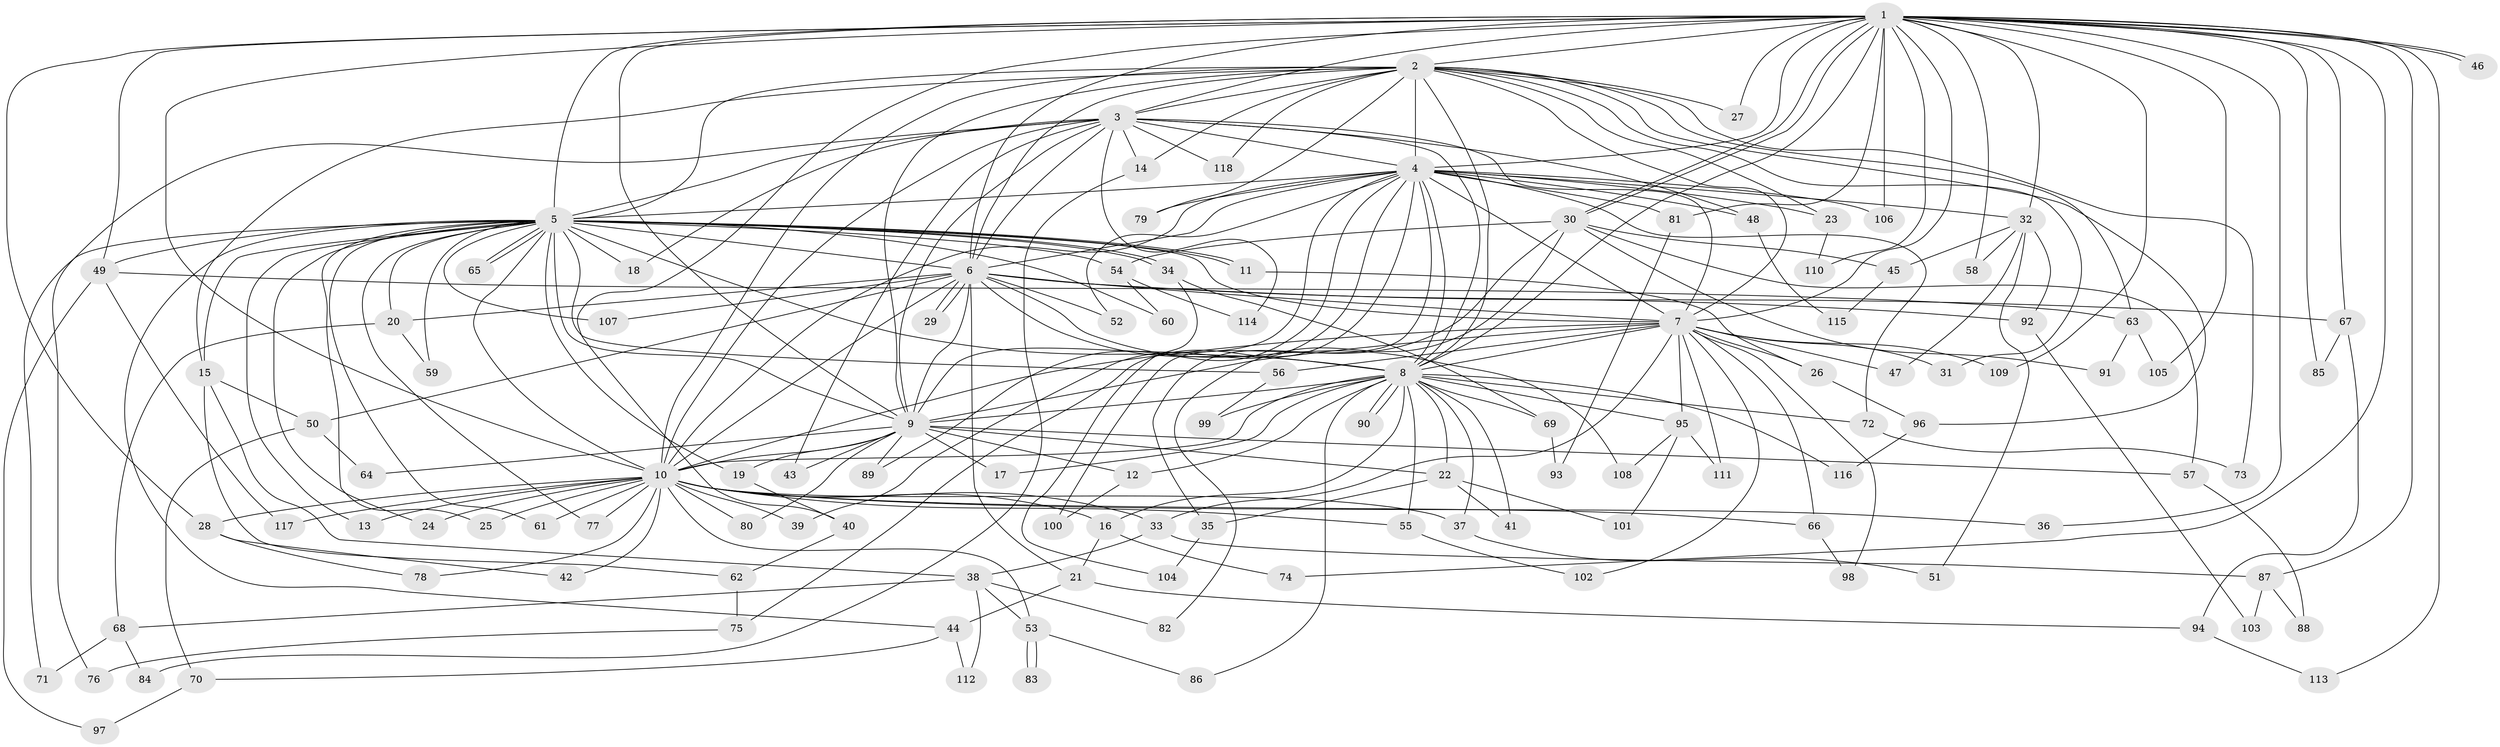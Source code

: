 // Generated by graph-tools (version 1.1) at 2025/25/03/09/25 03:25:42]
// undirected, 118 vertices, 261 edges
graph export_dot {
graph [start="1"]
  node [color=gray90,style=filled];
  1;
  2;
  3;
  4;
  5;
  6;
  7;
  8;
  9;
  10;
  11;
  12;
  13;
  14;
  15;
  16;
  17;
  18;
  19;
  20;
  21;
  22;
  23;
  24;
  25;
  26;
  27;
  28;
  29;
  30;
  31;
  32;
  33;
  34;
  35;
  36;
  37;
  38;
  39;
  40;
  41;
  42;
  43;
  44;
  45;
  46;
  47;
  48;
  49;
  50;
  51;
  52;
  53;
  54;
  55;
  56;
  57;
  58;
  59;
  60;
  61;
  62;
  63;
  64;
  65;
  66;
  67;
  68;
  69;
  70;
  71;
  72;
  73;
  74;
  75;
  76;
  77;
  78;
  79;
  80;
  81;
  82;
  83;
  84;
  85;
  86;
  87;
  88;
  89;
  90;
  91;
  92;
  93;
  94;
  95;
  96;
  97;
  98;
  99;
  100;
  101;
  102;
  103;
  104;
  105;
  106;
  107;
  108;
  109;
  110;
  111;
  112;
  113;
  114;
  115;
  116;
  117;
  118;
  1 -- 2;
  1 -- 3;
  1 -- 4;
  1 -- 5;
  1 -- 6;
  1 -- 7;
  1 -- 8;
  1 -- 9;
  1 -- 10;
  1 -- 27;
  1 -- 28;
  1 -- 30;
  1 -- 30;
  1 -- 32;
  1 -- 36;
  1 -- 40;
  1 -- 46;
  1 -- 46;
  1 -- 49;
  1 -- 58;
  1 -- 67;
  1 -- 74;
  1 -- 81;
  1 -- 85;
  1 -- 87;
  1 -- 105;
  1 -- 106;
  1 -- 109;
  1 -- 110;
  1 -- 113;
  2 -- 3;
  2 -- 4;
  2 -- 5;
  2 -- 6;
  2 -- 7;
  2 -- 8;
  2 -- 9;
  2 -- 10;
  2 -- 14;
  2 -- 15;
  2 -- 23;
  2 -- 27;
  2 -- 31;
  2 -- 63;
  2 -- 73;
  2 -- 79;
  2 -- 96;
  2 -- 118;
  3 -- 4;
  3 -- 5;
  3 -- 6;
  3 -- 7;
  3 -- 8;
  3 -- 9;
  3 -- 10;
  3 -- 14;
  3 -- 18;
  3 -- 43;
  3 -- 48;
  3 -- 76;
  3 -- 114;
  3 -- 118;
  4 -- 5;
  4 -- 6;
  4 -- 7;
  4 -- 8;
  4 -- 9;
  4 -- 10;
  4 -- 23;
  4 -- 32;
  4 -- 39;
  4 -- 48;
  4 -- 52;
  4 -- 72;
  4 -- 75;
  4 -- 79;
  4 -- 81;
  4 -- 89;
  4 -- 100;
  4 -- 106;
  5 -- 6;
  5 -- 7;
  5 -- 8;
  5 -- 9;
  5 -- 10;
  5 -- 11;
  5 -- 11;
  5 -- 13;
  5 -- 15;
  5 -- 18;
  5 -- 19;
  5 -- 20;
  5 -- 24;
  5 -- 25;
  5 -- 34;
  5 -- 34;
  5 -- 44;
  5 -- 49;
  5 -- 54;
  5 -- 56;
  5 -- 59;
  5 -- 60;
  5 -- 61;
  5 -- 65;
  5 -- 65;
  5 -- 71;
  5 -- 77;
  5 -- 107;
  6 -- 7;
  6 -- 8;
  6 -- 9;
  6 -- 10;
  6 -- 20;
  6 -- 21;
  6 -- 29;
  6 -- 29;
  6 -- 50;
  6 -- 52;
  6 -- 67;
  6 -- 92;
  6 -- 107;
  6 -- 108;
  7 -- 8;
  7 -- 9;
  7 -- 10;
  7 -- 26;
  7 -- 31;
  7 -- 33;
  7 -- 47;
  7 -- 56;
  7 -- 66;
  7 -- 95;
  7 -- 98;
  7 -- 102;
  7 -- 109;
  7 -- 111;
  8 -- 9;
  8 -- 10;
  8 -- 12;
  8 -- 16;
  8 -- 17;
  8 -- 22;
  8 -- 37;
  8 -- 41;
  8 -- 55;
  8 -- 69;
  8 -- 72;
  8 -- 86;
  8 -- 90;
  8 -- 90;
  8 -- 95;
  8 -- 99;
  8 -- 116;
  9 -- 10;
  9 -- 12;
  9 -- 17;
  9 -- 19;
  9 -- 22;
  9 -- 43;
  9 -- 57;
  9 -- 64;
  9 -- 80;
  9 -- 89;
  10 -- 13;
  10 -- 16;
  10 -- 24;
  10 -- 25;
  10 -- 28;
  10 -- 33;
  10 -- 36;
  10 -- 37;
  10 -- 39;
  10 -- 42;
  10 -- 53;
  10 -- 55;
  10 -- 61;
  10 -- 66;
  10 -- 77;
  10 -- 78;
  10 -- 80;
  10 -- 117;
  11 -- 26;
  12 -- 100;
  14 -- 84;
  15 -- 38;
  15 -- 50;
  15 -- 62;
  16 -- 21;
  16 -- 74;
  19 -- 40;
  20 -- 59;
  20 -- 68;
  21 -- 44;
  21 -- 94;
  22 -- 35;
  22 -- 41;
  22 -- 101;
  23 -- 110;
  26 -- 96;
  28 -- 42;
  28 -- 78;
  30 -- 35;
  30 -- 45;
  30 -- 54;
  30 -- 57;
  30 -- 82;
  30 -- 91;
  32 -- 45;
  32 -- 47;
  32 -- 51;
  32 -- 58;
  32 -- 92;
  33 -- 38;
  33 -- 87;
  34 -- 69;
  34 -- 104;
  35 -- 104;
  37 -- 51;
  38 -- 53;
  38 -- 68;
  38 -- 82;
  38 -- 112;
  40 -- 62;
  44 -- 70;
  44 -- 112;
  45 -- 115;
  48 -- 115;
  49 -- 63;
  49 -- 97;
  49 -- 117;
  50 -- 64;
  50 -- 70;
  53 -- 83;
  53 -- 83;
  53 -- 86;
  54 -- 60;
  54 -- 114;
  55 -- 102;
  56 -- 99;
  57 -- 88;
  62 -- 75;
  63 -- 91;
  63 -- 105;
  66 -- 98;
  67 -- 85;
  67 -- 94;
  68 -- 71;
  68 -- 84;
  69 -- 93;
  70 -- 97;
  72 -- 73;
  75 -- 76;
  81 -- 93;
  87 -- 88;
  87 -- 103;
  92 -- 103;
  94 -- 113;
  95 -- 101;
  95 -- 108;
  95 -- 111;
  96 -- 116;
}
